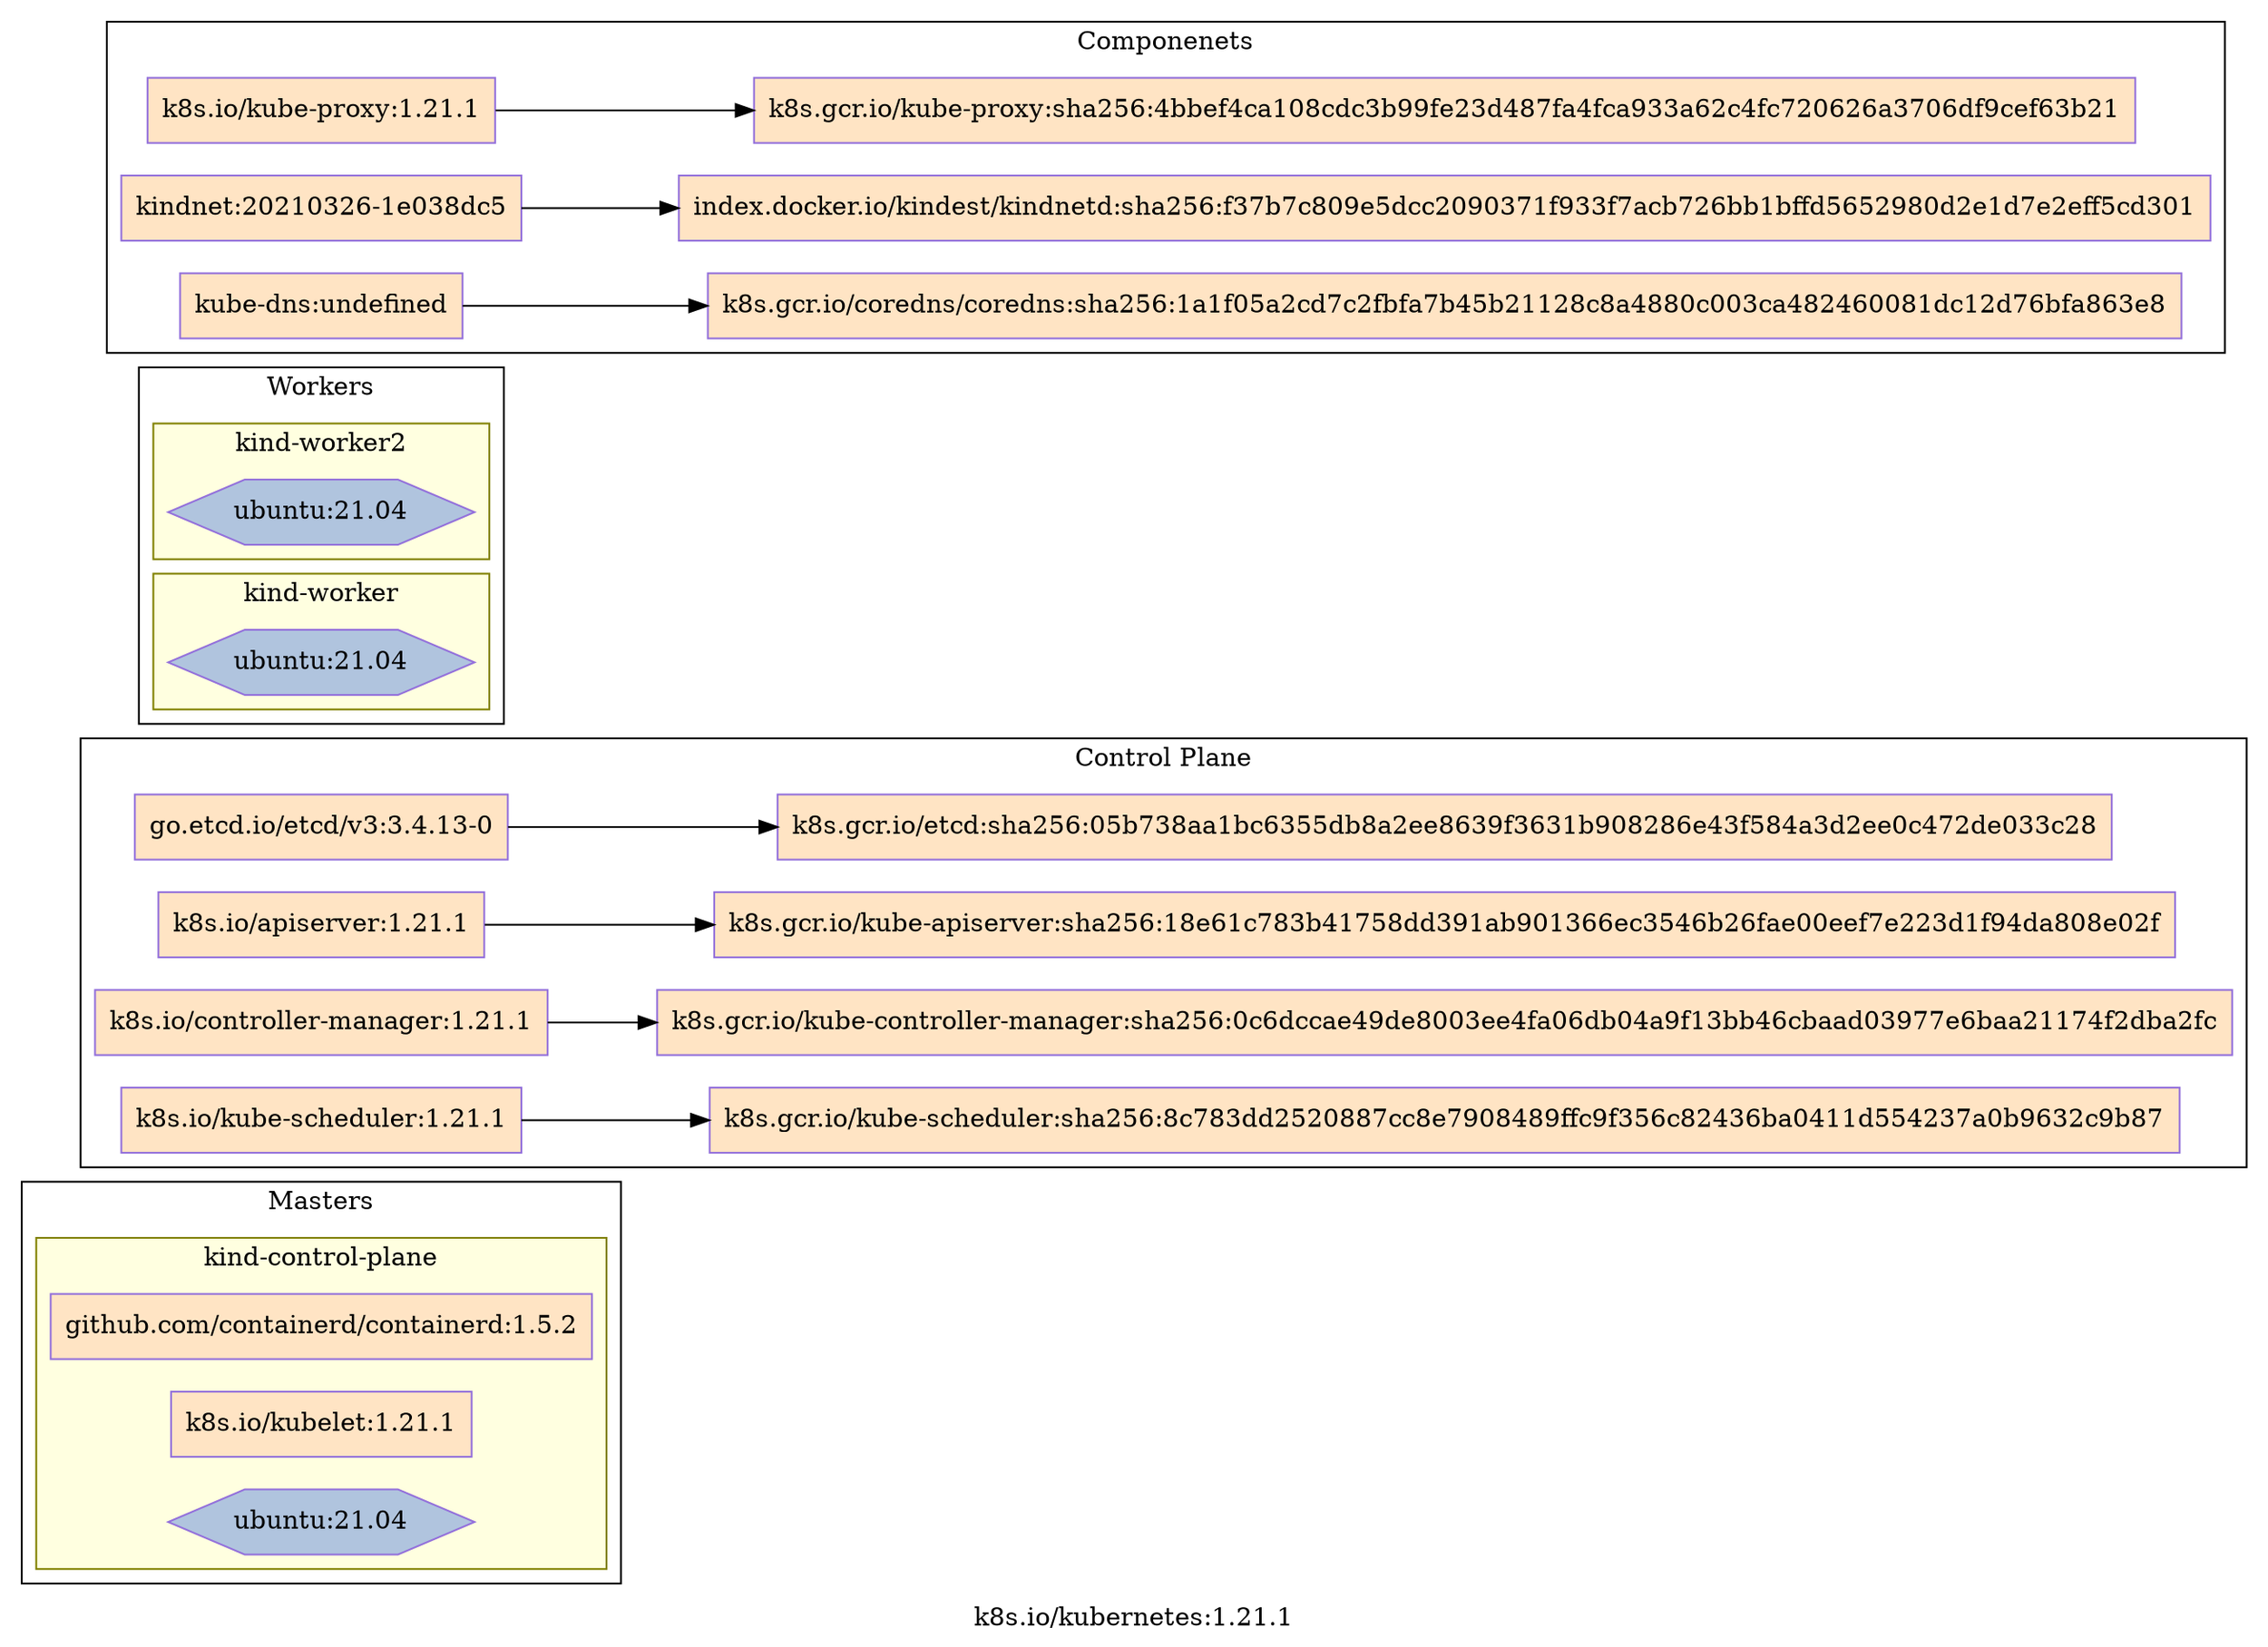 
digraph cluster{
  rankdir="LR";
  label="k8s.io/kubernetes:1.21.1";
  node[shape="box";style="filled,solid";color=mediumpurple;fillcolor=bisque];
  subgraph masters {
    cluster=true;
    label="Masters";
    style="solid";
    subgraph "idddf71f33668084c3e16f742d913c32e56019a18a" {
      cluster=true;
      label="kind-control-plane";
      style="filled,solid";
      color=olive;
      fillcolor=lightyellow;
    idb916f37bdd483225ccded787786c7c70032aa81a[label="github.com/containerd/containerd:1.5.2"]
  idd046796ea12a906096bf31f5cead044c415067fd[label="k8s.io/kubelet:1.21.1"]

  idddf71f33668084c3e16f742d913c32e56019a18a_os[label="ubuntu:21.04"; style="filled,solid"; color="mediumpurple"; fillcolor="LightSteelBlue"; shape="hexagon"]
  }

  }
  subgraph controlplane {
    cluster=true;
    label="Control Plane";
    style="solid";
    id18d0885cc2831a6a0dd9a5d3c94d4df1a19b8927[label="go.etcd.io/etcd/v3:3.4.13-0"]
id04a323c71f9beac19549d91f4591ca508c2ef05c[label="k8s.gcr.io/etcd:sha256:05b738aa1bc6355db8a2ee8639f3631b908286e43f584a3d2ee0c472de033c28"]
id18d0885cc2831a6a0dd9a5d3c94d4df1a19b8927 -> id04a323c71f9beac19549d91f4591ca508c2ef05c
id4c66637d1b00417f7960723382d3c0a623bb2fcb[label="k8s.io/apiserver:1.21.1"]
id40a65a1dc5cc37b9d4cca8572dbdc9fda241b6aa[label="k8s.gcr.io/kube-apiserver:sha256:18e61c783b41758dd391ab901366ec3546b26fae00eef7e223d1f94da808e02f"]
id4c66637d1b00417f7960723382d3c0a623bb2fcb -> id40a65a1dc5cc37b9d4cca8572dbdc9fda241b6aa
id271a7d732f97d0c785f244fa9b006e44a2f7aed6[label="k8s.io/controller-manager:1.21.1"]
id21f1ca88c6eb1bfeea79c0c2971e93832c4c9002[label="k8s.gcr.io/kube-controller-manager:sha256:0c6dccae49de8003ee4fa06db04a9f13bb46cbaad03977e6baa21174f2dba2fc"]
id271a7d732f97d0c785f244fa9b006e44a2f7aed6 -> id21f1ca88c6eb1bfeea79c0c2971e93832c4c9002
id939674d328bb6b42af1151de0e49ad5bd8664b2f[label="k8s.io/kube-scheduler:1.21.1"]
id3fc80322e55978ace960472cd49c10b013598c23[label="k8s.gcr.io/kube-scheduler:sha256:8c783dd2520887cc8e7908489ffc9f356c82436ba0411d554237a0b9632c9b87"]
id939674d328bb6b42af1151de0e49ad5bd8664b2f -> id3fc80322e55978ace960472cd49c10b013598c23

  }
  subgraph nodes {
    cluster=true;
    label="Workers";
    style="solid";
    subgraph "idc7233498b754d73220f2f5a6849dae2adfa162c6" {
      cluster=true;
      label="kind-worker2";
      style="filled,solid";
      color=olive;
      fillcolor=lightyellow;
    idb916f37bdd483225ccded787786c7c70032aa81a[label="github.com/containerd/containerd:1.5.2"]
  idd046796ea12a906096bf31f5cead044c415067fd[label="k8s.io/kubelet:1.21.1"]

  idc7233498b754d73220f2f5a6849dae2adfa162c6_os[label="ubuntu:21.04"; style="filled,solid"; color="mediumpurple"; fillcolor="LightSteelBlue"; shape="hexagon"]
  }
subgraph "idf2f42ff027cd4ce037454dec6730c69c32dca541" {
      cluster=true;
      label="kind-worker";
      style="filled,solid";
      color=olive;
      fillcolor=lightyellow;
    idb916f37bdd483225ccded787786c7c70032aa81a[label="github.com/containerd/containerd:1.5.2"]
  idd046796ea12a906096bf31f5cead044c415067fd[label="k8s.io/kubelet:1.21.1"]

  idf2f42ff027cd4ce037454dec6730c69c32dca541_os[label="ubuntu:21.04"; style="filled,solid"; color="mediumpurple"; fillcolor="LightSteelBlue"; shape="hexagon"]
  }

  }
  subgraph components {
    cluster=true;
    label="Componenets";
    style="solid";
    idd5558bc380a2a74c6b3b7e320ee00df1d4257e18[label="k8s.io/kube-proxy:1.21.1"]
id02046fdceedddba10fdb3768bbcb34e51b087c0b[label="k8s.gcr.io/kube-proxy:sha256:4bbef4ca108cdc3b99fe23d487fa4fca933a62c4fc720626a3706df9cef63b21"]
idd5558bc380a2a74c6b3b7e320ee00df1d4257e18 -> id02046fdceedddba10fdb3768bbcb34e51b087c0b
ida99d020a7bd966a0916bb24eebcf1fb7bb1e0362[label="kindnet:20210326-1e038dc5"]
id870da7e1792fe9df3354d1876dd4b7801f8b1af3[label="index.docker.io/kindest/kindnetd:sha256:f37b7c809e5dcc2090371f933f7acb726bb1bffd5652980d2e1d7e2eff5cd301"]
ida99d020a7bd966a0916bb24eebcf1fb7bb1e0362 -> id870da7e1792fe9df3354d1876dd4b7801f8b1af3
id00285c5d12352bc139ea6a4a32045329a9de08cc[label="kube-dns:undefined"]
idf15a5882e4bc00c64c30cdf11ca934aeeadaae38[label="k8s.gcr.io/coredns/coredns:sha256:1a1f05a2cd7c2fbfa7b45b21128c8a4880c003ca482460081dc12d76bfa863e8"]
id00285c5d12352bc139ea6a4a32045329a9de08cc -> idf15a5882e4bc00c64c30cdf11ca934aeeadaae38

  }
}
